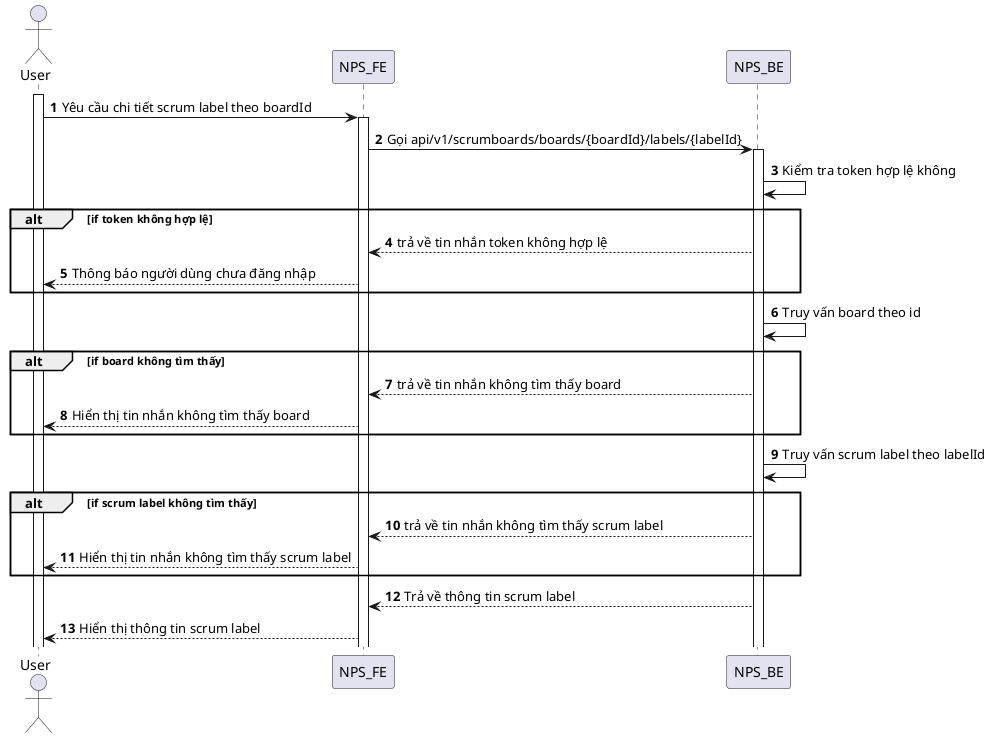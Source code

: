 @startuml
autonumber
actor User
activate User
User -> NPS_FE: Yêu cầu chi tiết scrum label theo boardId
activate NPS_FE
NPS_FE -> NPS_BE: Gọi api/v1/scrumboards/boards/{boardId}/labels/{labelId}
activate NPS_BE
NPS_BE -> NPS_BE: Kiểm tra token hợp lệ không
alt if token không hợp lệ
NPS_BE --> NPS_FE: trả về tin nhắn token không hợp lệ
NPS_FE --> User: Thông báo người dùng chưa đăng nhập
end
NPS_BE -> NPS_BE: Truy vấn board theo id
alt if board không tìm thấy
NPS_BE --> NPS_FE: trả về tin nhắn không tìm thấy board
NPS_FE --> User: Hiển thị tin nhắn không tìm thấy board
end
NPS_BE -> NPS_BE: Truy vấn scrum label theo labelId
alt if scrum label không tìm thấy
NPS_BE --> NPS_FE: trả về tin nhắn không tìm thấy scrum label
NPS_FE --> User: Hiển thị tin nhắn không tìm thấy scrum label
end
NPS_BE --> NPS_FE: Trả về thông tin scrum label
NPS_FE --> User: Hiển thị thông tin scrum label
@enduml